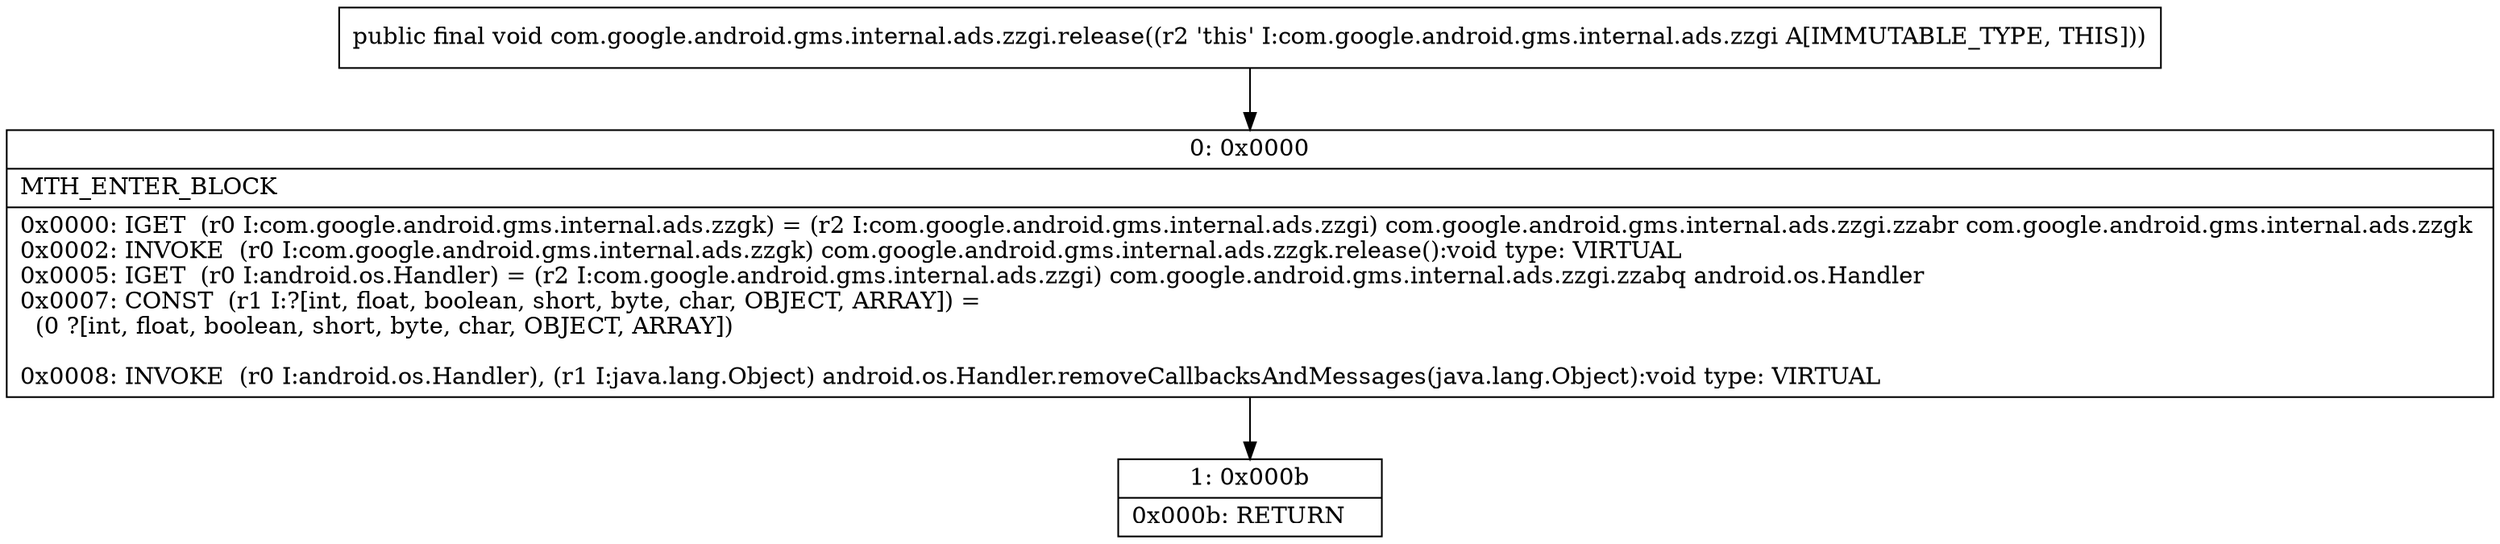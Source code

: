 digraph "CFG forcom.google.android.gms.internal.ads.zzgi.release()V" {
Node_0 [shape=record,label="{0\:\ 0x0000|MTH_ENTER_BLOCK\l|0x0000: IGET  (r0 I:com.google.android.gms.internal.ads.zzgk) = (r2 I:com.google.android.gms.internal.ads.zzgi) com.google.android.gms.internal.ads.zzgi.zzabr com.google.android.gms.internal.ads.zzgk \l0x0002: INVOKE  (r0 I:com.google.android.gms.internal.ads.zzgk) com.google.android.gms.internal.ads.zzgk.release():void type: VIRTUAL \l0x0005: IGET  (r0 I:android.os.Handler) = (r2 I:com.google.android.gms.internal.ads.zzgi) com.google.android.gms.internal.ads.zzgi.zzabq android.os.Handler \l0x0007: CONST  (r1 I:?[int, float, boolean, short, byte, char, OBJECT, ARRAY]) = \l  (0 ?[int, float, boolean, short, byte, char, OBJECT, ARRAY])\l \l0x0008: INVOKE  (r0 I:android.os.Handler), (r1 I:java.lang.Object) android.os.Handler.removeCallbacksAndMessages(java.lang.Object):void type: VIRTUAL \l}"];
Node_1 [shape=record,label="{1\:\ 0x000b|0x000b: RETURN   \l}"];
MethodNode[shape=record,label="{public final void com.google.android.gms.internal.ads.zzgi.release((r2 'this' I:com.google.android.gms.internal.ads.zzgi A[IMMUTABLE_TYPE, THIS])) }"];
MethodNode -> Node_0;
Node_0 -> Node_1;
}


